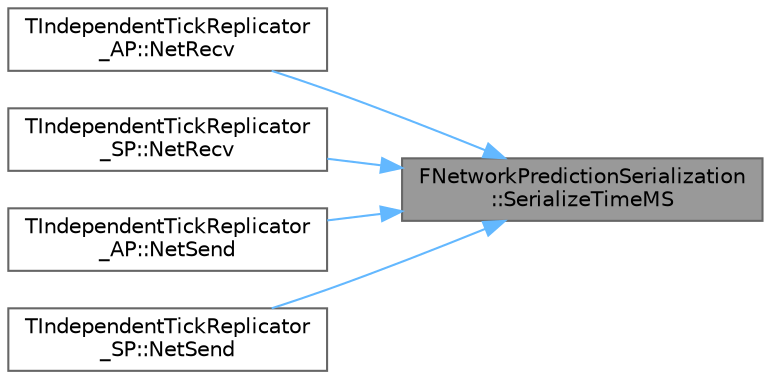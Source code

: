 digraph "FNetworkPredictionSerialization::SerializeTimeMS"
{
 // INTERACTIVE_SVG=YES
 // LATEX_PDF_SIZE
  bgcolor="transparent";
  edge [fontname=Helvetica,fontsize=10,labelfontname=Helvetica,labelfontsize=10];
  node [fontname=Helvetica,fontsize=10,shape=box,height=0.2,width=0.4];
  rankdir="RL";
  Node1 [id="Node000001",label="FNetworkPredictionSerialization\l::SerializeTimeMS",height=0.2,width=0.4,color="gray40", fillcolor="grey60", style="filled", fontcolor="black",tooltip=" "];
  Node1 -> Node2 [id="edge1_Node000001_Node000002",dir="back",color="steelblue1",style="solid",tooltip=" "];
  Node2 [id="Node000002",label="TIndependentTickReplicator\l_AP::NetRecv",height=0.2,width=0.4,color="grey40", fillcolor="white", style="filled",URL="$d9/df1/classTIndependentTickReplicator__AP.html#adf2513b7cd11532525c697f1756997ca",tooltip=" "];
  Node1 -> Node3 [id="edge2_Node000001_Node000003",dir="back",color="steelblue1",style="solid",tooltip=" "];
  Node3 [id="Node000003",label="TIndependentTickReplicator\l_SP::NetRecv",height=0.2,width=0.4,color="grey40", fillcolor="white", style="filled",URL="$d9/deb/classTIndependentTickReplicator__SP.html#ad528151343ff4f260811b578699156ae",tooltip=" "];
  Node1 -> Node4 [id="edge3_Node000001_Node000004",dir="back",color="steelblue1",style="solid",tooltip=" "];
  Node4 [id="Node000004",label="TIndependentTickReplicator\l_AP::NetSend",height=0.2,width=0.4,color="grey40", fillcolor="white", style="filled",URL="$d9/df1/classTIndependentTickReplicator__AP.html#a76e94cee63d3d4672763648d76cb6fd3",tooltip=" "];
  Node1 -> Node5 [id="edge4_Node000001_Node000005",dir="back",color="steelblue1",style="solid",tooltip=" "];
  Node5 [id="Node000005",label="TIndependentTickReplicator\l_SP::NetSend",height=0.2,width=0.4,color="grey40", fillcolor="white", style="filled",URL="$d9/deb/classTIndependentTickReplicator__SP.html#a053a9d0661d932232f69e78c0467d7e7",tooltip=" "];
}
